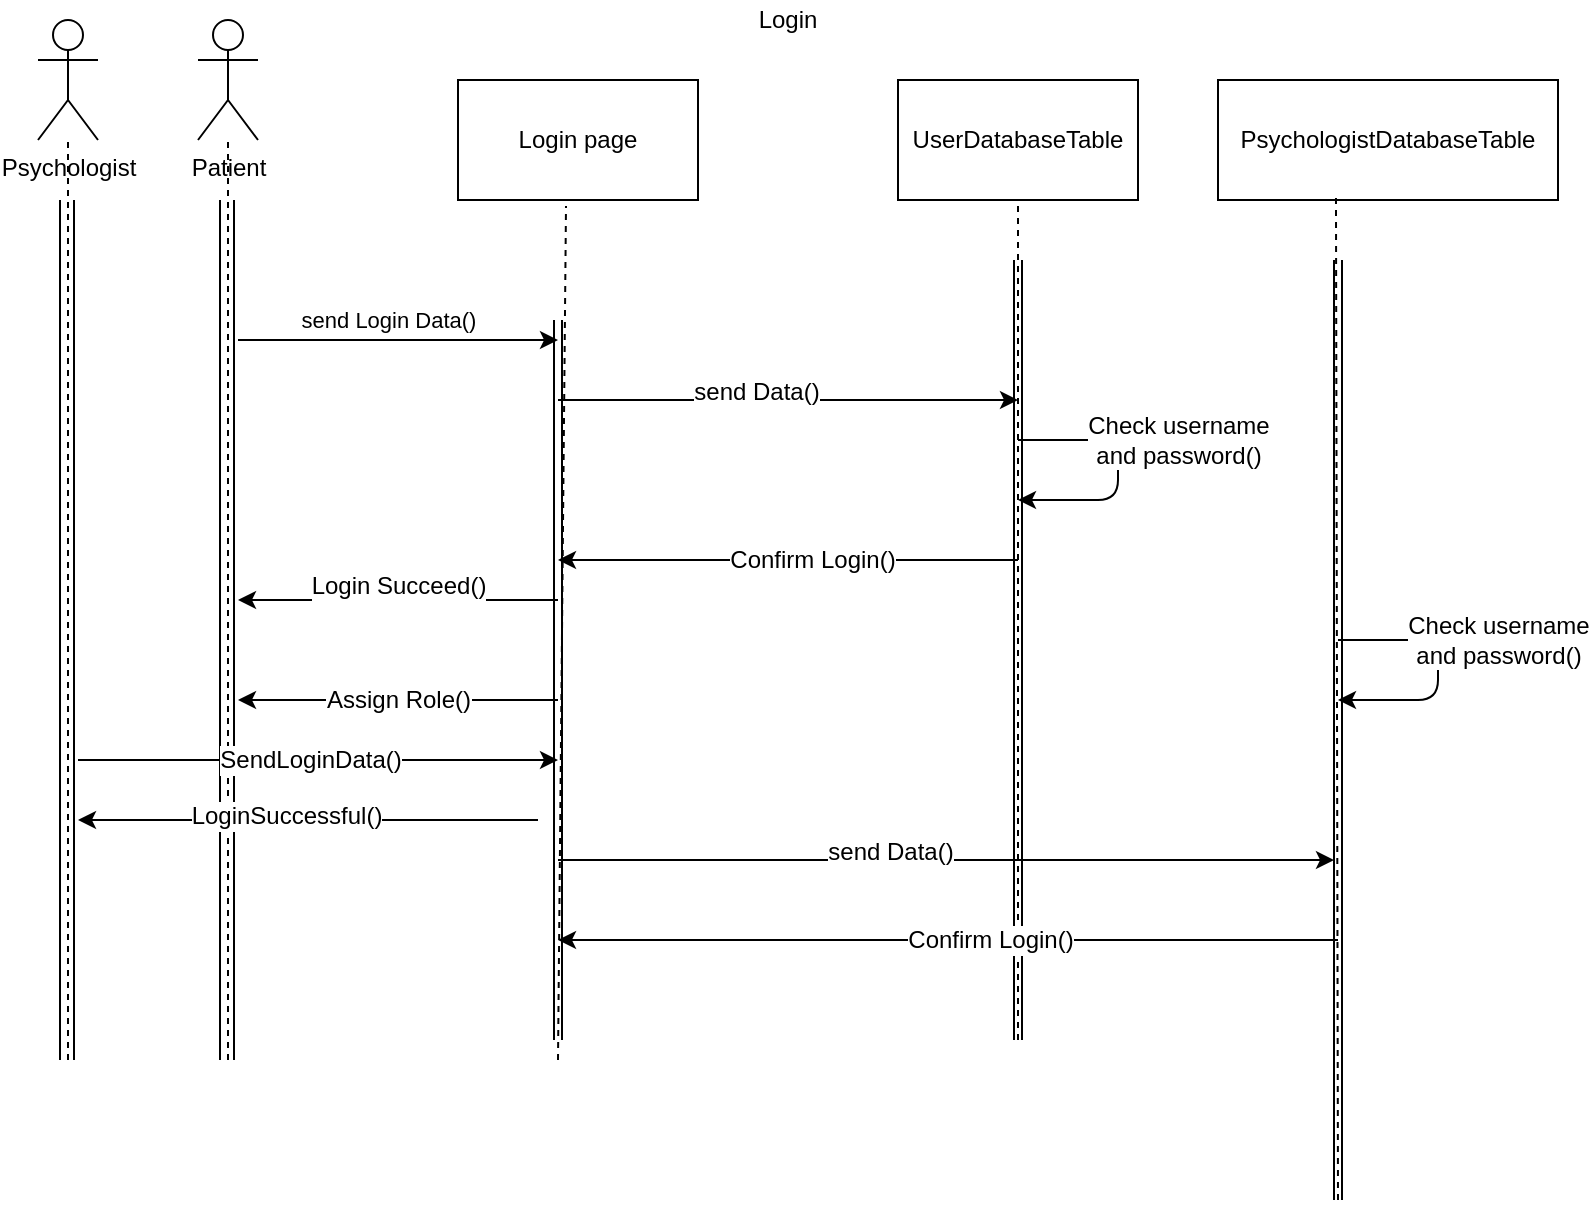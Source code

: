 <mxfile version="10.6.8" type="github"><diagram id="wl8WshYo79eR2Pn_Syac" name="Page-1"><mxGraphModel dx="918" dy="616" grid="1" gridSize="10" guides="1" tooltips="1" connect="1" arrows="1" fold="1" page="1" pageScale="1" pageWidth="850" pageHeight="1100" math="0" shadow="0"><root><mxCell id="0"/><mxCell id="1" parent="0"/><mxCell id="ls0nx0OfyCmPgRvgQK8L-1" value="&lt;div&gt;Patient&lt;/div&gt;" style="shape=umlActor;verticalLabelPosition=bottom;labelBackgroundColor=#ffffff;verticalAlign=top;html=1;outlineConnect=0;" parent="1" vertex="1"><mxGeometry x="130" y="40" width="30" height="60" as="geometry"/></mxCell><mxCell id="ls0nx0OfyCmPgRvgQK8L-2" value="Login" style="text;html=1;strokeColor=none;fillColor=none;align=center;verticalAlign=middle;whiteSpace=wrap;rounded=0;" parent="1" vertex="1"><mxGeometry x="405" y="30" width="40" height="20" as="geometry"/></mxCell><mxCell id="ls0nx0OfyCmPgRvgQK8L-3" value="Login page" style="rounded=0;whiteSpace=wrap;html=1;" parent="1" vertex="1"><mxGeometry x="260" y="70" width="120" height="60" as="geometry"/></mxCell><mxCell id="ls0nx0OfyCmPgRvgQK8L-4" value="" style="endArrow=none;dashed=1;html=1;" parent="1" target="ls0nx0OfyCmPgRvgQK8L-1" edge="1"><mxGeometry width="50" height="50" relative="1" as="geometry"><mxPoint x="145" y="560" as="sourcePoint"/><mxPoint x="180" y="190" as="targetPoint"/></mxGeometry></mxCell><mxCell id="ls0nx0OfyCmPgRvgQK8L-5" value="" style="shape=link;html=1;width=7;" parent="1" edge="1"><mxGeometry width="50" height="50" relative="1" as="geometry"><mxPoint x="144.5" y="560" as="sourcePoint"/><mxPoint x="144.5" y="130" as="targetPoint"/></mxGeometry></mxCell><mxCell id="ls0nx0OfyCmPgRvgQK8L-6" value="" style="endArrow=none;dashed=1;html=1;entryX=0.45;entryY=1.05;entryDx=0;entryDy=0;entryPerimeter=0;" parent="1" target="ls0nx0OfyCmPgRvgQK8L-3" edge="1"><mxGeometry width="50" height="50" relative="1" as="geometry"><mxPoint x="310" y="560" as="sourcePoint"/><mxPoint x="320" y="320" as="targetPoint"/></mxGeometry></mxCell><mxCell id="ls0nx0OfyCmPgRvgQK8L-7" value="send Login Data()" style="endArrow=classic;html=1;" parent="1" edge="1"><mxGeometry x="-0.067" y="10" width="50" height="50" relative="1" as="geometry"><mxPoint x="150" y="200" as="sourcePoint"/><mxPoint x="310" y="200" as="targetPoint"/><mxPoint as="offset"/></mxGeometry></mxCell><mxCell id="ls0nx0OfyCmPgRvgQK8L-8" value="" style="shape=link;html=1;" parent="1" edge="1"><mxGeometry width="50" height="50" relative="1" as="geometry"><mxPoint x="310" y="550" as="sourcePoint"/><mxPoint x="310" y="190" as="targetPoint"/></mxGeometry></mxCell><mxCell id="ls0nx0OfyCmPgRvgQK8L-9" value="" style="endArrow=classic;html=1;" parent="1" edge="1"><mxGeometry width="50" height="50" relative="1" as="geometry"><mxPoint x="310" y="230" as="sourcePoint"/><mxPoint x="540" y="230" as="targetPoint"/></mxGeometry></mxCell><mxCell id="ls0nx0OfyCmPgRvgQK8L-10" value="send Data()" style="text;html=1;resizable=0;points=[];align=center;verticalAlign=middle;labelBackgroundColor=#ffffff;" parent="ls0nx0OfyCmPgRvgQK8L-9" vertex="1" connectable="0"><mxGeometry x="-0.144" y="4" relative="1" as="geometry"><mxPoint as="offset"/></mxGeometry></mxCell><mxCell id="ls0nx0OfyCmPgRvgQK8L-11" value="UserDatabaseTable&lt;br&gt;" style="rounded=0;whiteSpace=wrap;html=1;" parent="1" vertex="1"><mxGeometry x="480" y="70" width="120" height="60" as="geometry"/></mxCell><mxCell id="ls0nx0OfyCmPgRvgQK8L-12" value="" style="endArrow=none;dashed=1;html=1;entryX=0.5;entryY=1;entryDx=0;entryDy=0;" parent="1" target="ls0nx0OfyCmPgRvgQK8L-11" edge="1"><mxGeometry width="50" height="50" relative="1" as="geometry"><mxPoint x="540" y="550" as="sourcePoint"/><mxPoint x="580" y="220" as="targetPoint"/></mxGeometry></mxCell><mxCell id="ls0nx0OfyCmPgRvgQK8L-13" value="" style="shape=link;html=1;" parent="1" edge="1"><mxGeometry width="50" height="50" relative="1" as="geometry"><mxPoint x="540" y="550" as="sourcePoint"/><mxPoint x="540" y="160" as="targetPoint"/></mxGeometry></mxCell><mxCell id="ls0nx0OfyCmPgRvgQK8L-14" value="" style="endArrow=classic;html=1;" parent="1" edge="1"><mxGeometry width="50" height="50" relative="1" as="geometry"><mxPoint x="540" y="310" as="sourcePoint"/><mxPoint x="310" y="310" as="targetPoint"/></mxGeometry></mxCell><mxCell id="ls0nx0OfyCmPgRvgQK8L-15" value="Confirm Login()" style="text;html=1;resizable=0;points=[];align=center;verticalAlign=middle;labelBackgroundColor=#ffffff;" parent="ls0nx0OfyCmPgRvgQK8L-14" vertex="1" connectable="0"><mxGeometry x="-0.105" relative="1" as="geometry"><mxPoint as="offset"/></mxGeometry></mxCell><mxCell id="ls0nx0OfyCmPgRvgQK8L-16" value="" style="endArrow=classic;html=1;" parent="1" edge="1"><mxGeometry width="50" height="50" relative="1" as="geometry"><mxPoint x="310" y="330" as="sourcePoint"/><mxPoint x="150" y="330" as="targetPoint"/></mxGeometry></mxCell><mxCell id="ls0nx0OfyCmPgRvgQK8L-17" value="&lt;div&gt;Login Succeed()&lt;br&gt;&lt;/div&gt;&lt;div&gt;&lt;br&gt;&lt;/div&gt;" style="text;html=1;resizable=0;points=[];align=center;verticalAlign=middle;labelBackgroundColor=#ffffff;direction=west;" parent="ls0nx0OfyCmPgRvgQK8L-16" vertex="1" connectable="0"><mxGeometry x="-0.195" y="2" relative="1" as="geometry"><mxPoint x="-16" y="-2" as="offset"/></mxGeometry></mxCell><mxCell id="ls0nx0OfyCmPgRvgQK8L-18" value="" style="endArrow=classic;html=1;" parent="1" edge="1"><mxGeometry width="50" height="50" relative="1" as="geometry"><mxPoint x="540" y="250" as="sourcePoint"/><mxPoint x="540" y="280" as="targetPoint"/><Array as="points"><mxPoint x="590" y="250"/><mxPoint x="590" y="280"/></Array></mxGeometry></mxCell><mxCell id="ls0nx0OfyCmPgRvgQK8L-19" value="&lt;div&gt;Check username &lt;br&gt;&lt;/div&gt;&lt;div&gt;and password()&lt;/div&gt;" style="text;html=1;resizable=0;points=[];align=center;verticalAlign=middle;labelBackgroundColor=#ffffff;direction=south;" parent="ls0nx0OfyCmPgRvgQK8L-18" vertex="1" connectable="0"><mxGeometry x="-0.446" relative="1" as="geometry"><mxPoint x="44" as="offset"/></mxGeometry></mxCell><mxCell id="ls0nx0OfyCmPgRvgQK8L-20" value="" style="endArrow=classic;html=1;" parent="1" edge="1"><mxGeometry width="50" height="50" relative="1" as="geometry"><mxPoint x="310" y="380" as="sourcePoint"/><mxPoint x="150" y="380" as="targetPoint"/></mxGeometry></mxCell><mxCell id="ls0nx0OfyCmPgRvgQK8L-21" value="Assign Role()" style="text;html=1;resizable=0;points=[];align=center;verticalAlign=middle;labelBackgroundColor=#ffffff;" parent="ls0nx0OfyCmPgRvgQK8L-20" vertex="1" connectable="0"><mxGeometry x="-0.188" y="2" relative="1" as="geometry"><mxPoint x="-15" y="-2" as="offset"/></mxGeometry></mxCell><mxCell id="Ze3dZk16xGFFqF3NhOHN-3" value="PsychologistDatabaseTable&lt;br&gt;" style="rounded=0;whiteSpace=wrap;html=1;" parent="1" vertex="1"><mxGeometry x="640" y="70" width="170" height="60" as="geometry"/></mxCell><mxCell id="Ze3dZk16xGFFqF3NhOHN-4" value="" style="endArrow=none;dashed=1;html=1;entryX=0.347;entryY=0.983;entryDx=0;entryDy=0;entryPerimeter=0;" parent="1" target="Ze3dZk16xGFFqF3NhOHN-3" edge="1"><mxGeometry width="50" height="50" relative="1" as="geometry"><mxPoint x="700" y="630" as="sourcePoint"/><mxPoint x="740" y="220" as="targetPoint"/></mxGeometry></mxCell><mxCell id="Ze3dZk16xGFFqF3NhOHN-5" value="" style="shape=link;html=1;" parent="1" edge="1"><mxGeometry width="50" height="50" relative="1" as="geometry"><mxPoint x="700" y="630" as="sourcePoint"/><mxPoint x="700" y="160" as="targetPoint"/></mxGeometry></mxCell><mxCell id="Ze3dZk16xGFFqF3NhOHN-6" value="" style="endArrow=classic;html=1;" parent="1" edge="1"><mxGeometry width="50" height="50" relative="1" as="geometry"><mxPoint x="700" y="350" as="sourcePoint"/><mxPoint x="700" y="380" as="targetPoint"/><Array as="points"><mxPoint x="750" y="350"/><mxPoint x="750" y="380"/></Array></mxGeometry></mxCell><mxCell id="Ze3dZk16xGFFqF3NhOHN-7" value="&lt;div&gt;Check username &lt;br&gt;&lt;/div&gt;&lt;div&gt;and password()&lt;/div&gt;" style="text;html=1;resizable=0;points=[];align=center;verticalAlign=middle;labelBackgroundColor=#ffffff;direction=south;" parent="Ze3dZk16xGFFqF3NhOHN-6" vertex="1" connectable="0"><mxGeometry x="-0.446" relative="1" as="geometry"><mxPoint x="44" as="offset"/></mxGeometry></mxCell><mxCell id="Ze3dZk16xGFFqF3NhOHN-12" value="&lt;div&gt;Psychologist&lt;/div&gt;&lt;div&gt;&lt;br&gt;&lt;/div&gt;" style="shape=umlActor;verticalLabelPosition=bottom;labelBackgroundColor=#ffffff;verticalAlign=top;html=1;outlineConnect=0;" parent="1" vertex="1"><mxGeometry x="50" y="40" width="30" height="60" as="geometry"/></mxCell><mxCell id="Ze3dZk16xGFFqF3NhOHN-13" value="" style="endArrow=none;dashed=1;html=1;" parent="1" target="Ze3dZk16xGFFqF3NhOHN-12" edge="1"><mxGeometry width="50" height="50" relative="1" as="geometry"><mxPoint x="65" y="560" as="sourcePoint"/><mxPoint x="100" y="190" as="targetPoint"/></mxGeometry></mxCell><mxCell id="Ze3dZk16xGFFqF3NhOHN-14" value="" style="shape=link;html=1;width=7;" parent="1" edge="1"><mxGeometry width="50" height="50" relative="1" as="geometry"><mxPoint x="64.5" y="560" as="sourcePoint"/><mxPoint x="64.5" y="130" as="targetPoint"/></mxGeometry></mxCell><mxCell id="Ze3dZk16xGFFqF3NhOHN-15" value="" style="endArrow=classic;html=1;" parent="1" edge="1"><mxGeometry width="50" height="50" relative="1" as="geometry"><mxPoint x="70" y="410" as="sourcePoint"/><mxPoint x="310" y="410" as="targetPoint"/></mxGeometry></mxCell><mxCell id="Ze3dZk16xGFFqF3NhOHN-16" value="SendLoginData()" style="text;html=1;resizable=0;points=[];align=center;verticalAlign=middle;labelBackgroundColor=#ffffff;" parent="Ze3dZk16xGFFqF3NhOHN-15" vertex="1" connectable="0"><mxGeometry x="-0.033" relative="1" as="geometry"><mxPoint as="offset"/></mxGeometry></mxCell><mxCell id="Ze3dZk16xGFFqF3NhOHN-17" value="" style="endArrow=classic;html=1;" parent="1" edge="1"><mxGeometry width="50" height="50" relative="1" as="geometry"><mxPoint x="300" y="440" as="sourcePoint"/><mxPoint x="70" y="440" as="targetPoint"/></mxGeometry></mxCell><mxCell id="Ze3dZk16xGFFqF3NhOHN-19" value="LoginSuccessful()" style="text;html=1;resizable=0;points=[];align=center;verticalAlign=middle;labelBackgroundColor=#ffffff;" parent="Ze3dZk16xGFFqF3NhOHN-17" vertex="1" connectable="0"><mxGeometry x="0.096" y="-2" relative="1" as="geometry"><mxPoint as="offset"/></mxGeometry></mxCell><mxCell id="Ze3dZk16xGFFqF3NhOHN-20" value="" style="endArrow=classic;html=1;" parent="1" edge="1"><mxGeometry width="50" height="50" relative="1" as="geometry"><mxPoint x="310" y="460" as="sourcePoint"/><mxPoint x="698" y="460" as="targetPoint"/></mxGeometry></mxCell><mxCell id="Ze3dZk16xGFFqF3NhOHN-21" value="send Data()" style="text;html=1;resizable=0;points=[];align=center;verticalAlign=middle;labelBackgroundColor=#ffffff;" parent="Ze3dZk16xGFFqF3NhOHN-20" vertex="1" connectable="0"><mxGeometry x="-0.144" y="4" relative="1" as="geometry"><mxPoint as="offset"/></mxGeometry></mxCell><mxCell id="Ze3dZk16xGFFqF3NhOHN-22" value="" style="endArrow=classic;html=1;" parent="1" edge="1"><mxGeometry width="50" height="50" relative="1" as="geometry"><mxPoint x="700" y="500" as="sourcePoint"/><mxPoint x="310" y="500" as="targetPoint"/></mxGeometry></mxCell><mxCell id="Ze3dZk16xGFFqF3NhOHN-23" value="Confirm Login()" style="text;html=1;resizable=0;points=[];align=center;verticalAlign=middle;labelBackgroundColor=#ffffff;" parent="Ze3dZk16xGFFqF3NhOHN-22" vertex="1" connectable="0"><mxGeometry x="-0.105" relative="1" as="geometry"><mxPoint as="offset"/></mxGeometry></mxCell></root></mxGraphModel></diagram></mxfile>